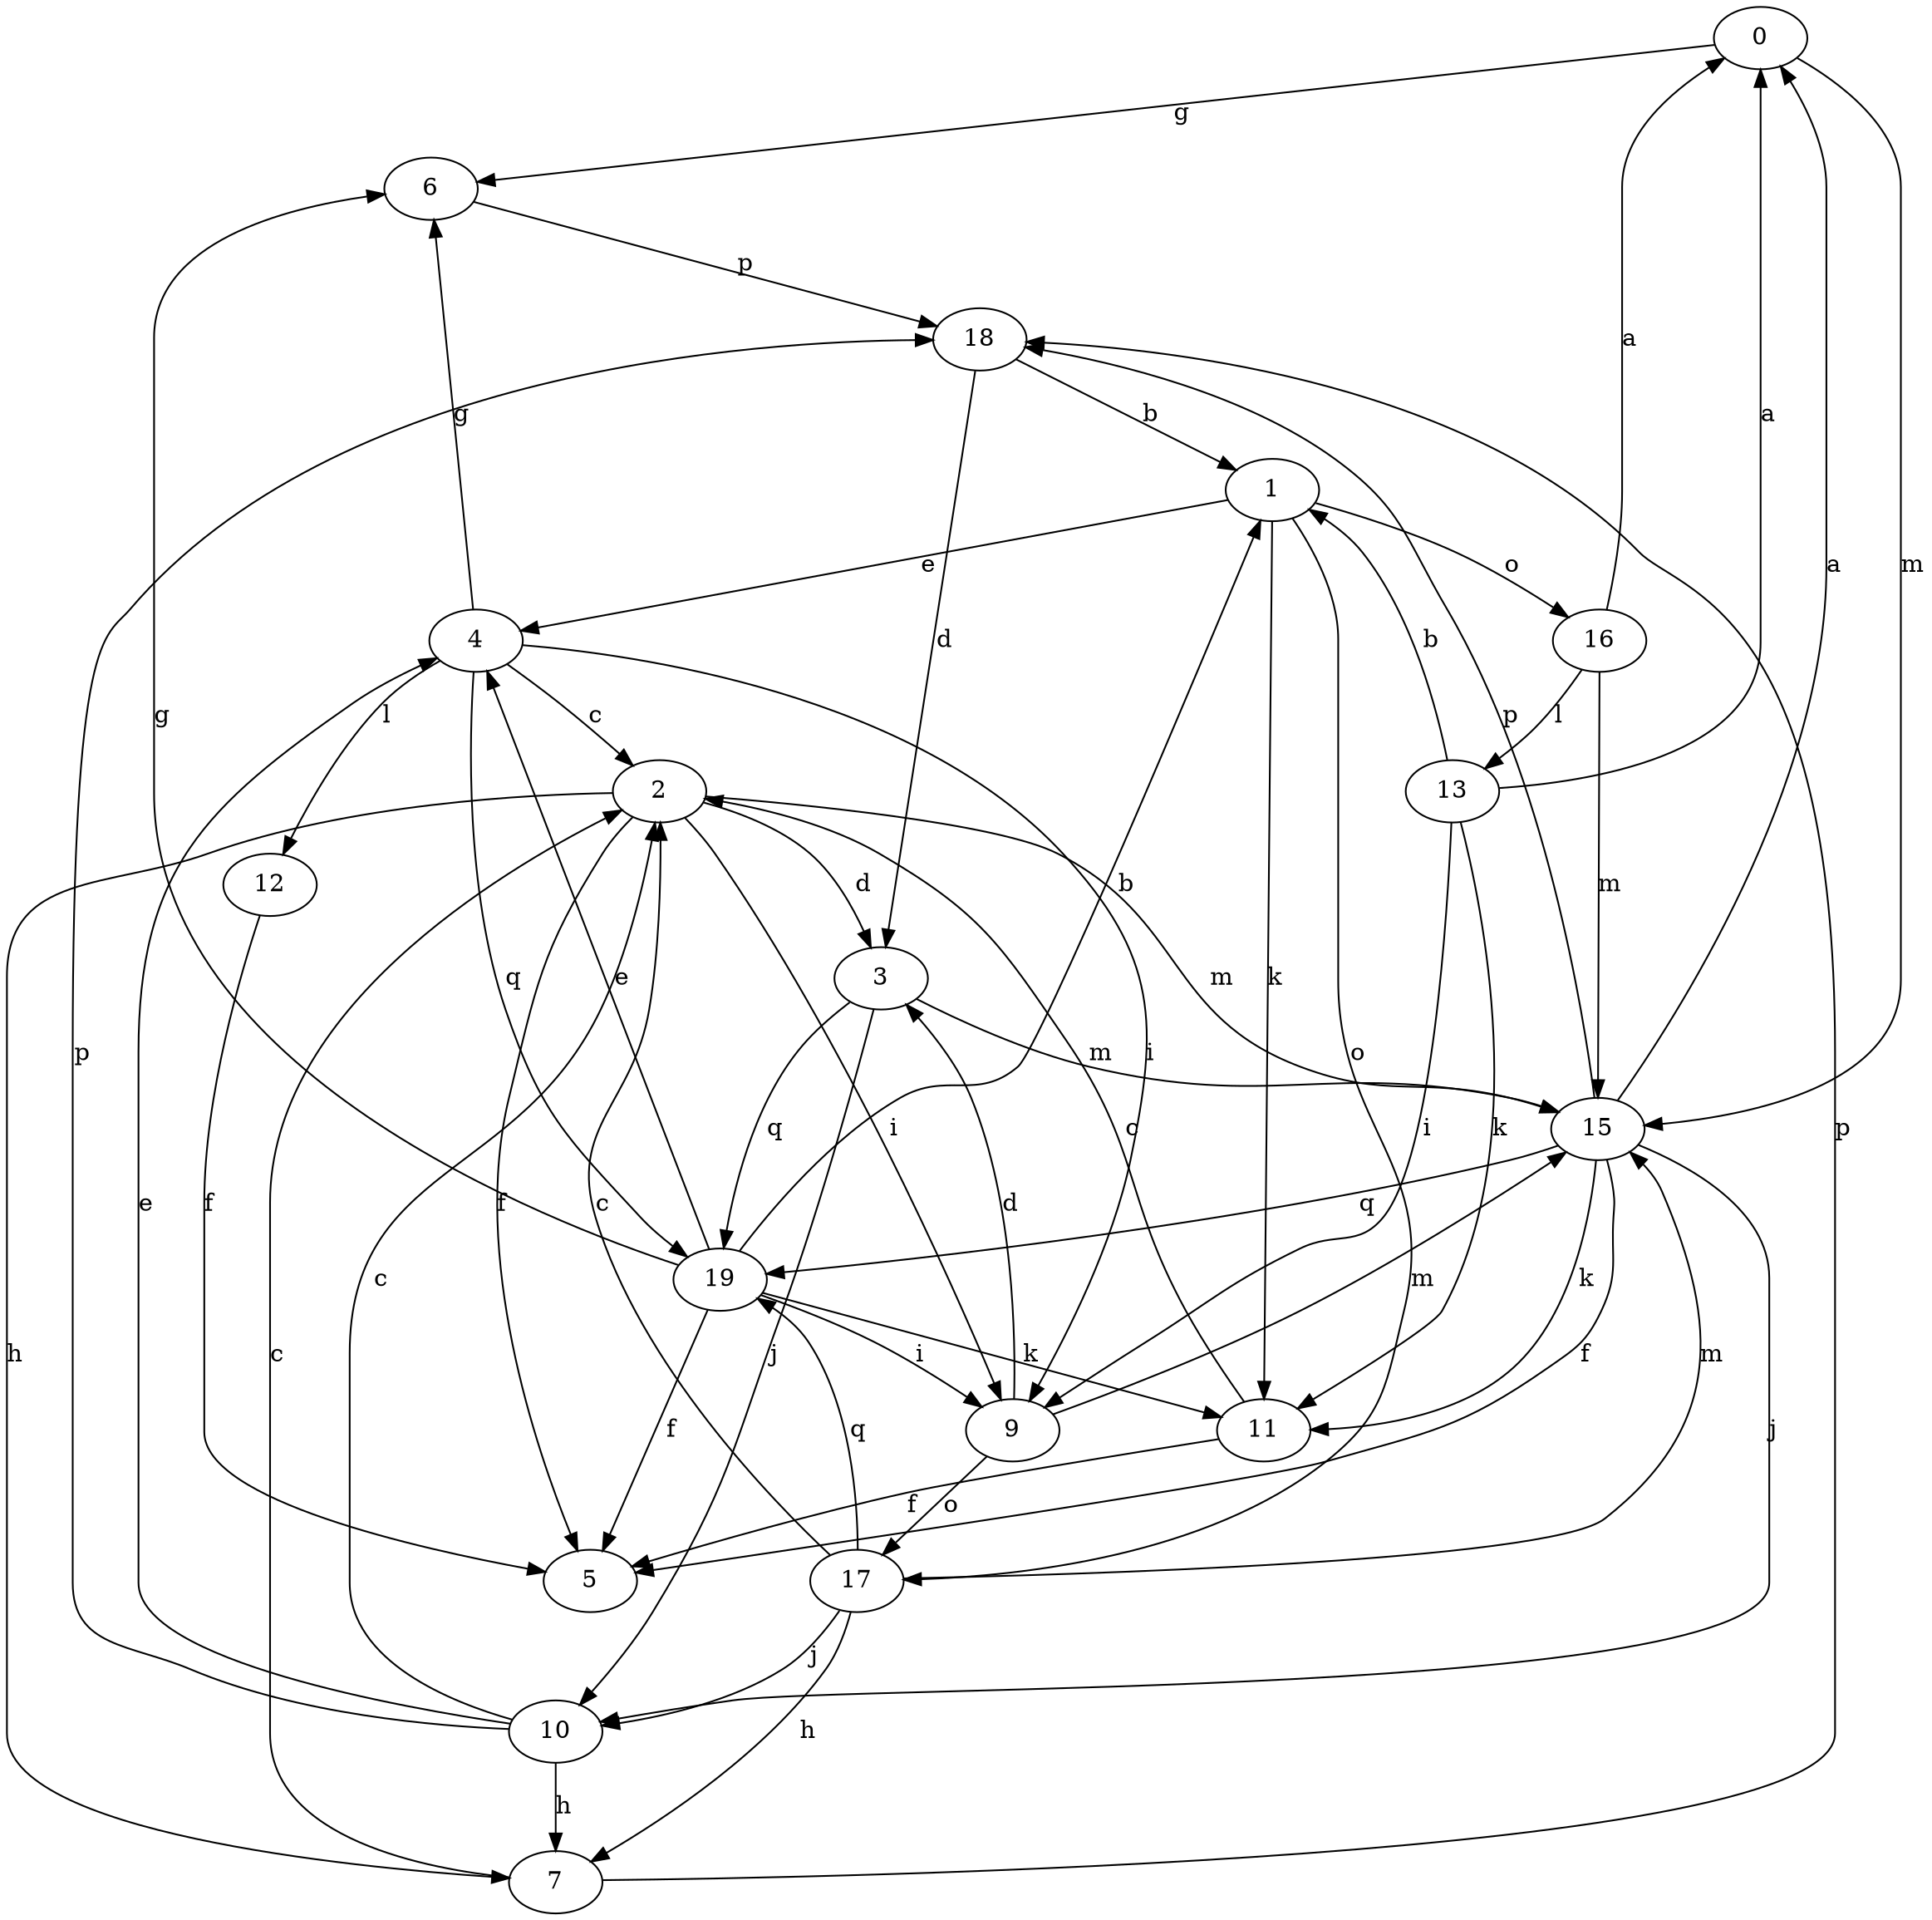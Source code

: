 strict digraph  {
0;
1;
2;
3;
4;
5;
6;
7;
9;
10;
11;
12;
13;
15;
16;
17;
18;
19;
0 -> 6  [label=g];
0 -> 15  [label=m];
1 -> 4  [label=e];
1 -> 11  [label=k];
1 -> 16  [label=o];
1 -> 17  [label=o];
2 -> 3  [label=d];
2 -> 5  [label=f];
2 -> 7  [label=h];
2 -> 9  [label=i];
2 -> 15  [label=m];
3 -> 10  [label=j];
3 -> 15  [label=m];
3 -> 19  [label=q];
4 -> 2  [label=c];
4 -> 6  [label=g];
4 -> 9  [label=i];
4 -> 12  [label=l];
4 -> 19  [label=q];
6 -> 18  [label=p];
7 -> 2  [label=c];
7 -> 18  [label=p];
9 -> 3  [label=d];
9 -> 15  [label=m];
9 -> 17  [label=o];
10 -> 2  [label=c];
10 -> 4  [label=e];
10 -> 7  [label=h];
10 -> 18  [label=p];
11 -> 2  [label=c];
11 -> 5  [label=f];
12 -> 5  [label=f];
13 -> 0  [label=a];
13 -> 1  [label=b];
13 -> 9  [label=i];
13 -> 11  [label=k];
15 -> 0  [label=a];
15 -> 5  [label=f];
15 -> 10  [label=j];
15 -> 11  [label=k];
15 -> 18  [label=p];
15 -> 19  [label=q];
16 -> 0  [label=a];
16 -> 13  [label=l];
16 -> 15  [label=m];
17 -> 2  [label=c];
17 -> 7  [label=h];
17 -> 10  [label=j];
17 -> 15  [label=m];
17 -> 19  [label=q];
18 -> 1  [label=b];
18 -> 3  [label=d];
19 -> 1  [label=b];
19 -> 4  [label=e];
19 -> 5  [label=f];
19 -> 6  [label=g];
19 -> 9  [label=i];
19 -> 11  [label=k];
}
